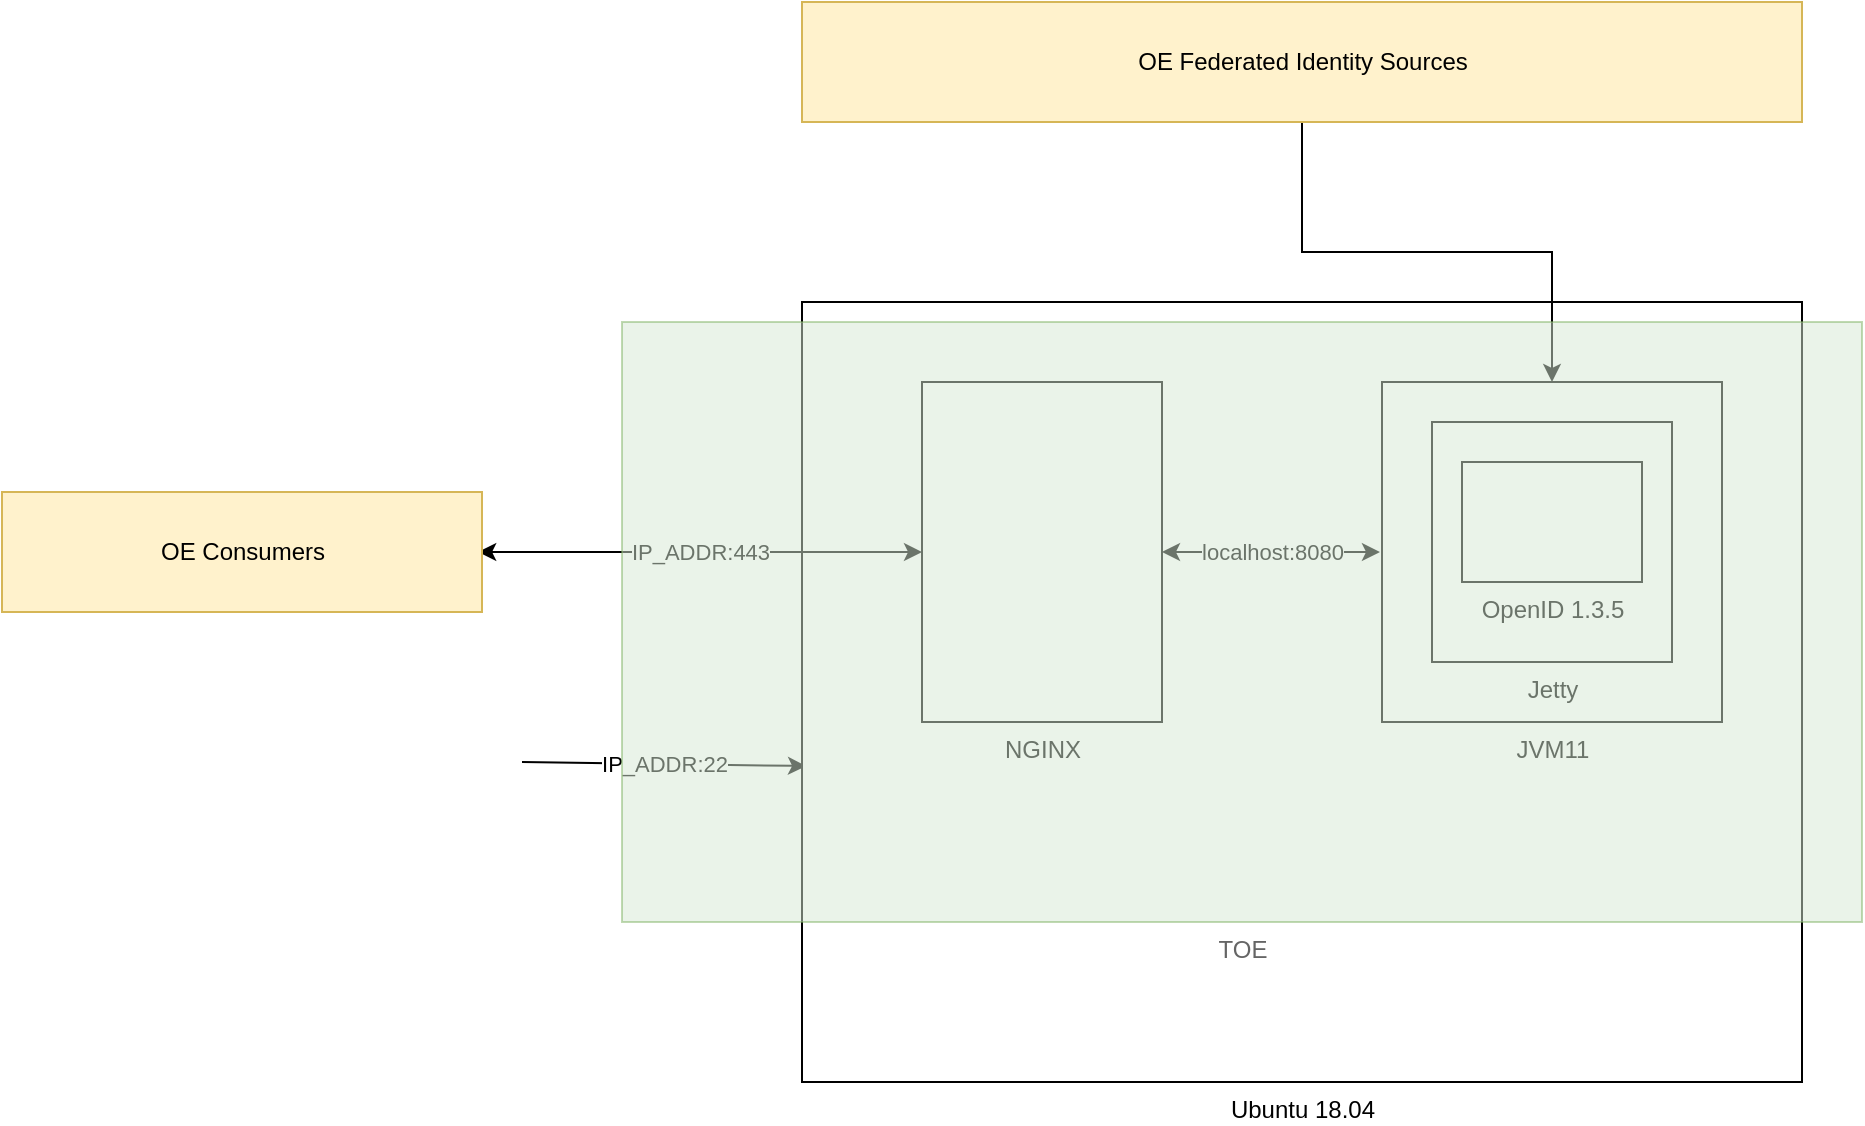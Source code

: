 <mxfile version="20.8.5" type="github">
  <diagram id="h3f6I2Zujj9m9bo5GkAa" name="Page-1">
    <mxGraphModel dx="2284" dy="846" grid="1" gridSize="10" guides="1" tooltips="1" connect="1" arrows="1" fold="1" page="1" pageScale="1" pageWidth="850" pageHeight="1100" math="0" shadow="0">
      <root>
        <mxCell id="0" />
        <mxCell id="1" parent="0" />
        <mxCell id="3Sl2UDyZwWmOP0pJjKLI-14" value="IP_ADDR:22" style="endArrow=classic;html=1;rounded=0;entryX=0.004;entryY=0.959;entryDx=0;entryDy=0;entryPerimeter=0;" edge="1" parent="1">
          <mxGeometry width="50" height="50" relative="1" as="geometry">
            <mxPoint x="40" y="400" as="sourcePoint" />
            <mxPoint x="182" y="402.01" as="targetPoint" />
          </mxGeometry>
        </mxCell>
        <mxCell id="3Sl2UDyZwWmOP0pJjKLI-1" value="&lt;div&gt;Ubuntu 18.04&lt;/div&gt;" style="verticalLabelPosition=bottom;verticalAlign=top;html=1;shape=mxgraph.basic.rect;fillColor2=none;strokeWidth=1;size=20;indent=5;" vertex="1" parent="1">
          <mxGeometry x="180" y="170" width="500" height="390" as="geometry" />
        </mxCell>
        <mxCell id="3Sl2UDyZwWmOP0pJjKLI-2" value="JVM11" style="verticalLabelPosition=bottom;verticalAlign=top;html=1;shape=mxgraph.basic.rect;fillColor2=none;strokeWidth=1;size=20;indent=5;" vertex="1" parent="1">
          <mxGeometry x="470" y="210" width="170" height="170" as="geometry" />
        </mxCell>
        <mxCell id="3Sl2UDyZwWmOP0pJjKLI-3" value="Jetty" style="verticalLabelPosition=bottom;verticalAlign=top;html=1;shape=mxgraph.basic.rect;fillColor2=none;strokeWidth=1;size=20;indent=5;" vertex="1" parent="1">
          <mxGeometry x="495" y="230" width="120" height="120" as="geometry" />
        </mxCell>
        <mxCell id="3Sl2UDyZwWmOP0pJjKLI-4" value="OpenID 1.3.5" style="verticalLabelPosition=bottom;verticalAlign=top;html=1;shape=mxgraph.basic.rect;fillColor2=none;strokeWidth=1;size=20;indent=5;" vertex="1" parent="1">
          <mxGeometry x="510" y="250" width="90" height="60" as="geometry" />
        </mxCell>
        <mxCell id="3Sl2UDyZwWmOP0pJjKLI-6" value="localhost:8080" style="edgeStyle=orthogonalEdgeStyle;rounded=0;orthogonalLoop=1;jettySize=auto;html=1;entryX=-0.006;entryY=0.5;entryDx=0;entryDy=0;entryPerimeter=0;startArrow=classic;startFill=1;" edge="1" parent="1" source="3Sl2UDyZwWmOP0pJjKLI-5" target="3Sl2UDyZwWmOP0pJjKLI-2">
          <mxGeometry relative="1" as="geometry" />
        </mxCell>
        <mxCell id="3Sl2UDyZwWmOP0pJjKLI-7" value="IP_ADDR:443" style="edgeStyle=orthogonalEdgeStyle;rounded=0;orthogonalLoop=1;jettySize=auto;html=1;startArrow=classic;startFill=1;entryX=0.992;entryY=0.5;entryDx=0;entryDy=0;entryPerimeter=0;" edge="1" parent="1" source="3Sl2UDyZwWmOP0pJjKLI-5" target="3Sl2UDyZwWmOP0pJjKLI-11">
          <mxGeometry relative="1" as="geometry">
            <mxPoint x="20" y="295" as="targetPoint" />
            <Array as="points" />
          </mxGeometry>
        </mxCell>
        <mxCell id="3Sl2UDyZwWmOP0pJjKLI-5" value="NGINX" style="verticalLabelPosition=bottom;verticalAlign=top;html=1;shape=mxgraph.basic.rect;fillColor2=none;strokeWidth=1;size=20;indent=5;" vertex="1" parent="1">
          <mxGeometry x="240" y="210" width="120" height="170" as="geometry" />
        </mxCell>
        <mxCell id="3Sl2UDyZwWmOP0pJjKLI-9" style="edgeStyle=orthogonalEdgeStyle;rounded=0;orthogonalLoop=1;jettySize=auto;html=1;startArrow=none;startFill=0;" edge="1" parent="1" source="3Sl2UDyZwWmOP0pJjKLI-8" target="3Sl2UDyZwWmOP0pJjKLI-2">
          <mxGeometry relative="1" as="geometry" />
        </mxCell>
        <mxCell id="3Sl2UDyZwWmOP0pJjKLI-8" value="OE Federated Identity Sources" style="verticalLabelPosition=middle;verticalAlign=middle;html=1;shape=mxgraph.basic.rect;fillColor2=none;strokeWidth=1;size=20;indent=5;fillColor=#fff2cc;strokeColor=#d6b656;labelPosition=center;align=center;" vertex="1" parent="1">
          <mxGeometry x="180" y="20" width="500" height="60" as="geometry" />
        </mxCell>
        <mxCell id="3Sl2UDyZwWmOP0pJjKLI-10" value="TOE" style="verticalLabelPosition=bottom;verticalAlign=top;html=1;shape=mxgraph.basic.rect;fillColor2=none;strokeWidth=1;size=20;indent=5;fillColor=#d5e8d4;strokeColor=#82b366;textOpacity=60;opacity=50;" vertex="1" parent="1">
          <mxGeometry x="90" y="180" width="620" height="300" as="geometry" />
        </mxCell>
        <mxCell id="3Sl2UDyZwWmOP0pJjKLI-11" value="OE Consumers" style="verticalLabelPosition=middle;verticalAlign=middle;html=1;shape=mxgraph.basic.rect;fillColor2=none;strokeWidth=1;size=20;indent=5;fillColor=#fff2cc;strokeColor=#d6b656;labelPosition=center;align=center;" vertex="1" parent="1">
          <mxGeometry x="-220" y="265" width="240" height="60" as="geometry" />
        </mxCell>
      </root>
    </mxGraphModel>
  </diagram>
</mxfile>
